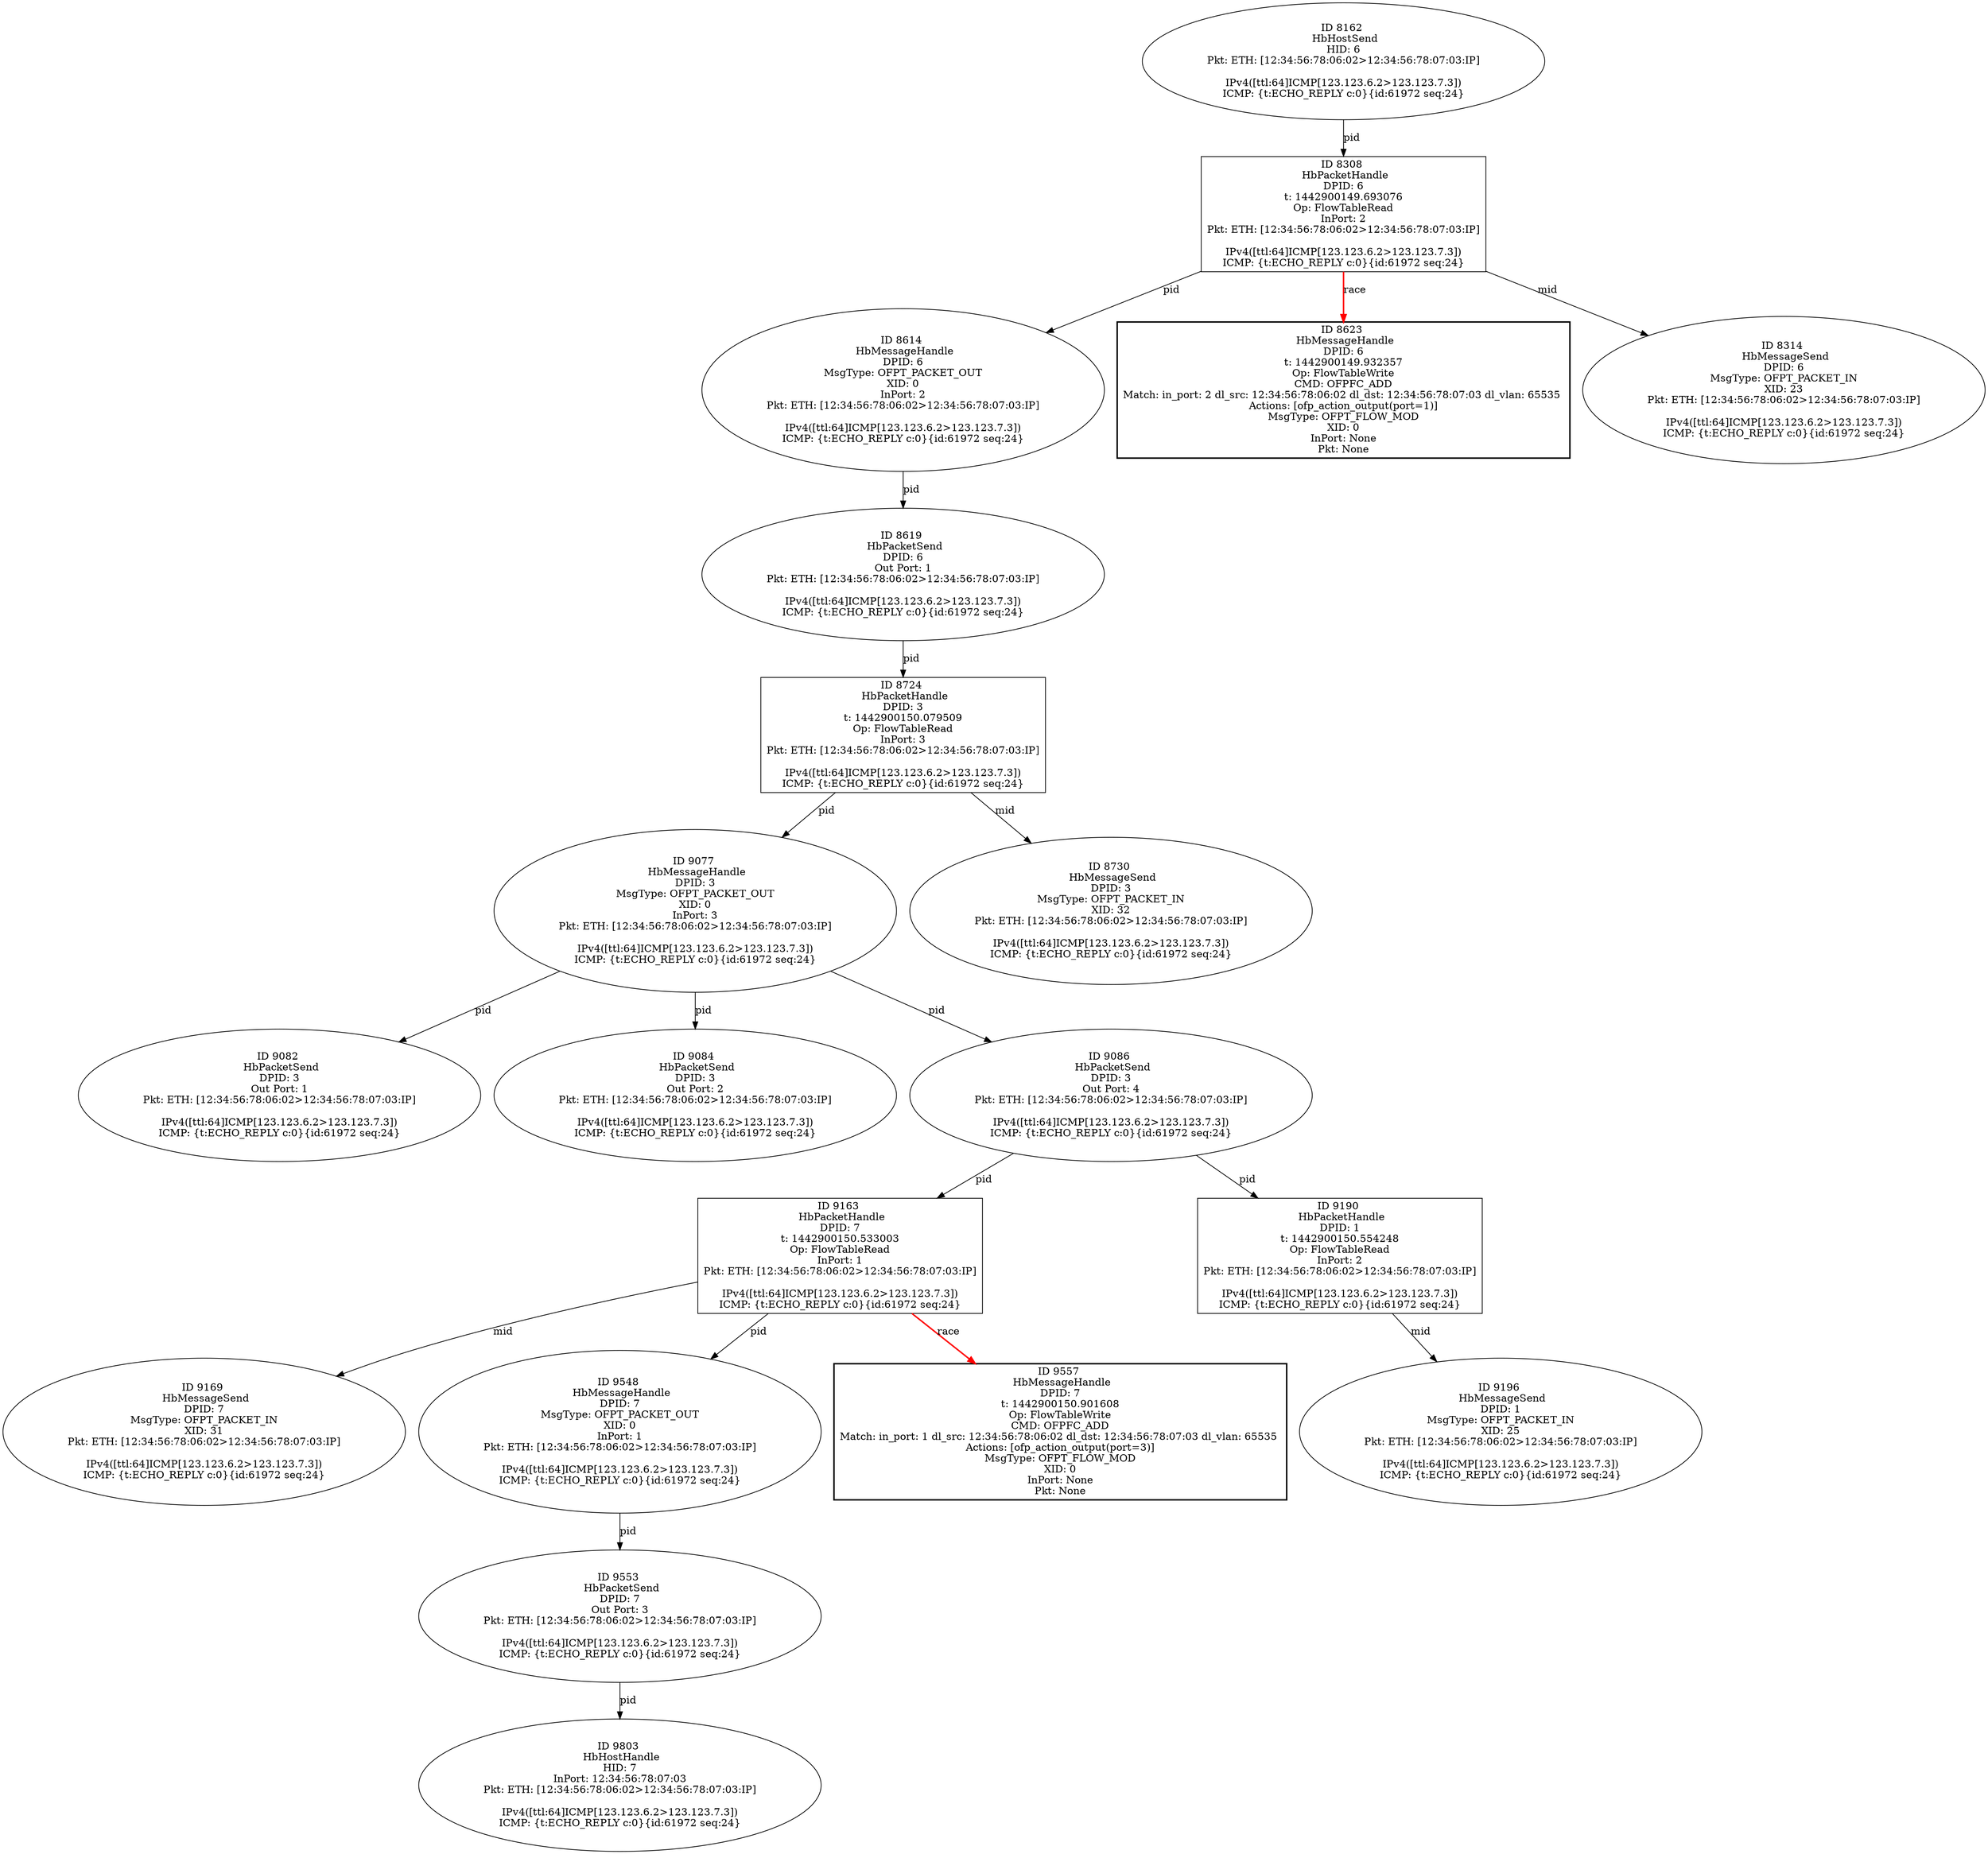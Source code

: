 strict digraph G {
8162 [shape=oval, event=<hb_events.HbHostSend object at 0x109a46790>, label="ID 8162 
 HbHostSend
HID: 6
Pkt: ETH: [12:34:56:78:06:02>12:34:56:78:07:03:IP]

IPv4([ttl:64]ICMP[123.123.6.2>123.123.7.3])
ICMP: {t:ECHO_REPLY c:0}{id:61972 seq:24}"];
9163 [shape=box, event=<hb_events.HbPacketHandle object at 0x109bf8890>, label="ID 9163 
 HbPacketHandle
DPID: 7
t: 1442900150.533003
Op: FlowTableRead
InPort: 1
Pkt: ETH: [12:34:56:78:06:02>12:34:56:78:07:03:IP]

IPv4([ttl:64]ICMP[123.123.6.2>123.123.7.3])
ICMP: {t:ECHO_REPLY c:0}{id:61972 seq:24}"];
9190 [shape=box, event=<hb_events.HbPacketHandle object at 0x109c13910>, label="ID 9190 
 HbPacketHandle
DPID: 1
t: 1442900150.554248
Op: FlowTableRead
InPort: 2
Pkt: ETH: [12:34:56:78:06:02>12:34:56:78:07:03:IP]

IPv4([ttl:64]ICMP[123.123.6.2>123.123.7.3])
ICMP: {t:ECHO_REPLY c:0}{id:61972 seq:24}"];
8614 [shape=oval, event=<hb_events.HbMessageHandle object at 0x109b02dd0>, label="ID 8614 
 HbMessageHandle
DPID: 6
MsgType: OFPT_PACKET_OUT
XID: 0
InPort: 2
Pkt: ETH: [12:34:56:78:06:02>12:34:56:78:07:03:IP]

IPv4([ttl:64]ICMP[123.123.6.2>123.123.7.3])
ICMP: {t:ECHO_REPLY c:0}{id:61972 seq:24}"];
9169 [shape=oval, event=<hb_events.HbMessageSend object at 0x109bfe6d0>, label="ID 9169 
 HbMessageSend
DPID: 7
MsgType: OFPT_PACKET_IN
XID: 31
Pkt: ETH: [12:34:56:78:06:02>12:34:56:78:07:03:IP]

IPv4([ttl:64]ICMP[123.123.6.2>123.123.7.3])
ICMP: {t:ECHO_REPLY c:0}{id:61972 seq:24}"];
9196 [shape=oval, event=<hb_events.HbMessageSend object at 0x109c19410>, label="ID 9196 
 HbMessageSend
DPID: 1
MsgType: OFPT_PACKET_IN
XID: 25
Pkt: ETH: [12:34:56:78:06:02>12:34:56:78:07:03:IP]

IPv4([ttl:64]ICMP[123.123.6.2>123.123.7.3])
ICMP: {t:ECHO_REPLY c:0}{id:61972 seq:24}"];
9803 [shape=oval, event=<hb_events.HbHostHandle object at 0x109d87910>, label="ID 9803 
 HbHostHandle
HID: 7
InPort: 12:34:56:78:07:03
Pkt: ETH: [12:34:56:78:06:02>12:34:56:78:07:03:IP]

IPv4([ttl:64]ICMP[123.123.6.2>123.123.7.3])
ICMP: {t:ECHO_REPLY c:0}{id:61972 seq:24}"];
9548 [shape=oval, event=<hb_events.HbMessageHandle object at 0x109cd2210>, label="ID 9548 
 HbMessageHandle
DPID: 7
MsgType: OFPT_PACKET_OUT
XID: 0
InPort: 1
Pkt: ETH: [12:34:56:78:06:02>12:34:56:78:07:03:IP]

IPv4([ttl:64]ICMP[123.123.6.2>123.123.7.3])
ICMP: {t:ECHO_REPLY c:0}{id:61972 seq:24}"];
8623 [shape=box, style=bold, event=<hb_events.HbMessageHandle object at 0x109b0b6d0>, label="ID 8623 
 HbMessageHandle
DPID: 6
t: 1442900149.932357
Op: FlowTableWrite
CMD: OFPFC_ADD
Match: in_port: 2 dl_src: 12:34:56:78:06:02 dl_dst: 12:34:56:78:07:03 dl_vlan: 65535 
Actions: [ofp_action_output(port=1)]
MsgType: OFPT_FLOW_MOD
XID: 0
InPort: None
Pkt: None"];
8619 [shape=oval, event=<hb_events.HbPacketSend object at 0x109b0b310>, label="ID 8619 
 HbPacketSend
DPID: 6
Out Port: 1
Pkt: ETH: [12:34:56:78:06:02>12:34:56:78:07:03:IP]

IPv4([ttl:64]ICMP[123.123.6.2>123.123.7.3])
ICMP: {t:ECHO_REPLY c:0}{id:61972 seq:24}"];
9553 [shape=oval, event=<hb_events.HbPacketSend object at 0x109cd26d0>, label="ID 9553 
 HbPacketSend
DPID: 7
Out Port: 3
Pkt: ETH: [12:34:56:78:06:02>12:34:56:78:07:03:IP]

IPv4([ttl:64]ICMP[123.123.6.2>123.123.7.3])
ICMP: {t:ECHO_REPLY c:0}{id:61972 seq:24}"];
8314 [shape=oval, event=<hb_events.HbMessageSend object at 0x109a8c450>, label="ID 8314 
 HbMessageSend
DPID: 6
MsgType: OFPT_PACKET_IN
XID: 23
Pkt: ETH: [12:34:56:78:06:02>12:34:56:78:07:03:IP]

IPv4([ttl:64]ICMP[123.123.6.2>123.123.7.3])
ICMP: {t:ECHO_REPLY c:0}{id:61972 seq:24}"];
8724 [shape=box, event=<hb_events.HbPacketHandle object at 0x109b30bd0>, label="ID 8724 
 HbPacketHandle
DPID: 3
t: 1442900150.079509
Op: FlowTableRead
InPort: 3
Pkt: ETH: [12:34:56:78:06:02>12:34:56:78:07:03:IP]

IPv4([ttl:64]ICMP[123.123.6.2>123.123.7.3])
ICMP: {t:ECHO_REPLY c:0}{id:61972 seq:24}"];
9077 [shape=oval, event=<hb_events.HbMessageHandle object at 0x109bd5910>, label="ID 9077 
 HbMessageHandle
DPID: 3
MsgType: OFPT_PACKET_OUT
XID: 0
InPort: 3
Pkt: ETH: [12:34:56:78:06:02>12:34:56:78:07:03:IP]

IPv4([ttl:64]ICMP[123.123.6.2>123.123.7.3])
ICMP: {t:ECHO_REPLY c:0}{id:61972 seq:24}"];
8308 [shape=box, event=<hb_events.HbPacketHandle object at 0x109a86c50>, label="ID 8308 
 HbPacketHandle
DPID: 6
t: 1442900149.693076
Op: FlowTableRead
InPort: 2
Pkt: ETH: [12:34:56:78:06:02>12:34:56:78:07:03:IP]

IPv4([ttl:64]ICMP[123.123.6.2>123.123.7.3])
ICMP: {t:ECHO_REPLY c:0}{id:61972 seq:24}"];
9082 [shape=oval, event=<hb_events.HbPacketSend object at 0x109bdd210>, label="ID 9082 
 HbPacketSend
DPID: 3
Out Port: 1
Pkt: ETH: [12:34:56:78:06:02>12:34:56:78:07:03:IP]

IPv4([ttl:64]ICMP[123.123.6.2>123.123.7.3])
ICMP: {t:ECHO_REPLY c:0}{id:61972 seq:24}"];
9084 [shape=oval, event=<hb_events.HbPacketSend object at 0x109bdd450>, label="ID 9084 
 HbPacketSend
DPID: 3
Out Port: 2
Pkt: ETH: [12:34:56:78:06:02>12:34:56:78:07:03:IP]

IPv4([ttl:64]ICMP[123.123.6.2>123.123.7.3])
ICMP: {t:ECHO_REPLY c:0}{id:61972 seq:24}"];
8730 [shape=oval, event=<hb_events.HbMessageSend object at 0x109b38350>, label="ID 8730 
 HbMessageSend
DPID: 3
MsgType: OFPT_PACKET_IN
XID: 32
Pkt: ETH: [12:34:56:78:06:02>12:34:56:78:07:03:IP]

IPv4([ttl:64]ICMP[123.123.6.2>123.123.7.3])
ICMP: {t:ECHO_REPLY c:0}{id:61972 seq:24}"];
9086 [shape=oval, event=<hb_events.HbPacketSend object at 0x109bdd690>, label="ID 9086 
 HbPacketSend
DPID: 3
Out Port: 4
Pkt: ETH: [12:34:56:78:06:02>12:34:56:78:07:03:IP]

IPv4([ttl:64]ICMP[123.123.6.2>123.123.7.3])
ICMP: {t:ECHO_REPLY c:0}{id:61972 seq:24}"];
9557 [shape=box, style=bold, event=<hb_events.HbMessageHandle object at 0x109ce09d0>, label="ID 9557 
 HbMessageHandle
DPID: 7
t: 1442900150.901608
Op: FlowTableWrite
CMD: OFPFC_ADD
Match: in_port: 1 dl_src: 12:34:56:78:06:02 dl_dst: 12:34:56:78:07:03 dl_vlan: 65535 
Actions: [ofp_action_output(port=3)]
MsgType: OFPT_FLOW_MOD
XID: 0
InPort: None
Pkt: None"];
8162 -> 8308  [rel=pid, label=pid];
9190 -> 9196  [rel=mid, label=mid];
8614 -> 8619  [rel=pid, label=pid];
9553 -> 9803  [rel=pid, label=pid];
9548 -> 9553  [rel=pid, label=pid];
9163 -> 9169  [rel=mid, label=mid];
9163 -> 9548  [rel=pid, label=pid];
9163 -> 9557  [harmful=True, color=red, style=bold, rel=race, label=race];
8724 -> 8730  [rel=mid, label=mid];
8724 -> 9077  [rel=pid, label=pid];
9077 -> 9082  [rel=pid, label=pid];
9077 -> 9084  [rel=pid, label=pid];
9077 -> 9086  [rel=pid, label=pid];
8308 -> 8314  [rel=mid, label=mid];
8308 -> 8614  [rel=pid, label=pid];
8308 -> 8623  [harmful=True, color=red, style=bold, rel=race, label=race];
8619 -> 8724  [rel=pid, label=pid];
9086 -> 9163  [rel=pid, label=pid];
9086 -> 9190  [rel=pid, label=pid];
}
